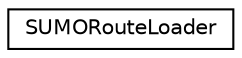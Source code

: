 digraph "Graphical Class Hierarchy"
{
  edge [fontname="Helvetica",fontsize="10",labelfontname="Helvetica",labelfontsize="10"];
  node [fontname="Helvetica",fontsize="10",shape=record];
  rankdir="LR";
  Node0 [label="SUMORouteLoader",height=0.2,width=0.4,color="black", fillcolor="white", style="filled",URL="$db/d37/class_s_u_m_o_route_loader.html"];
}
